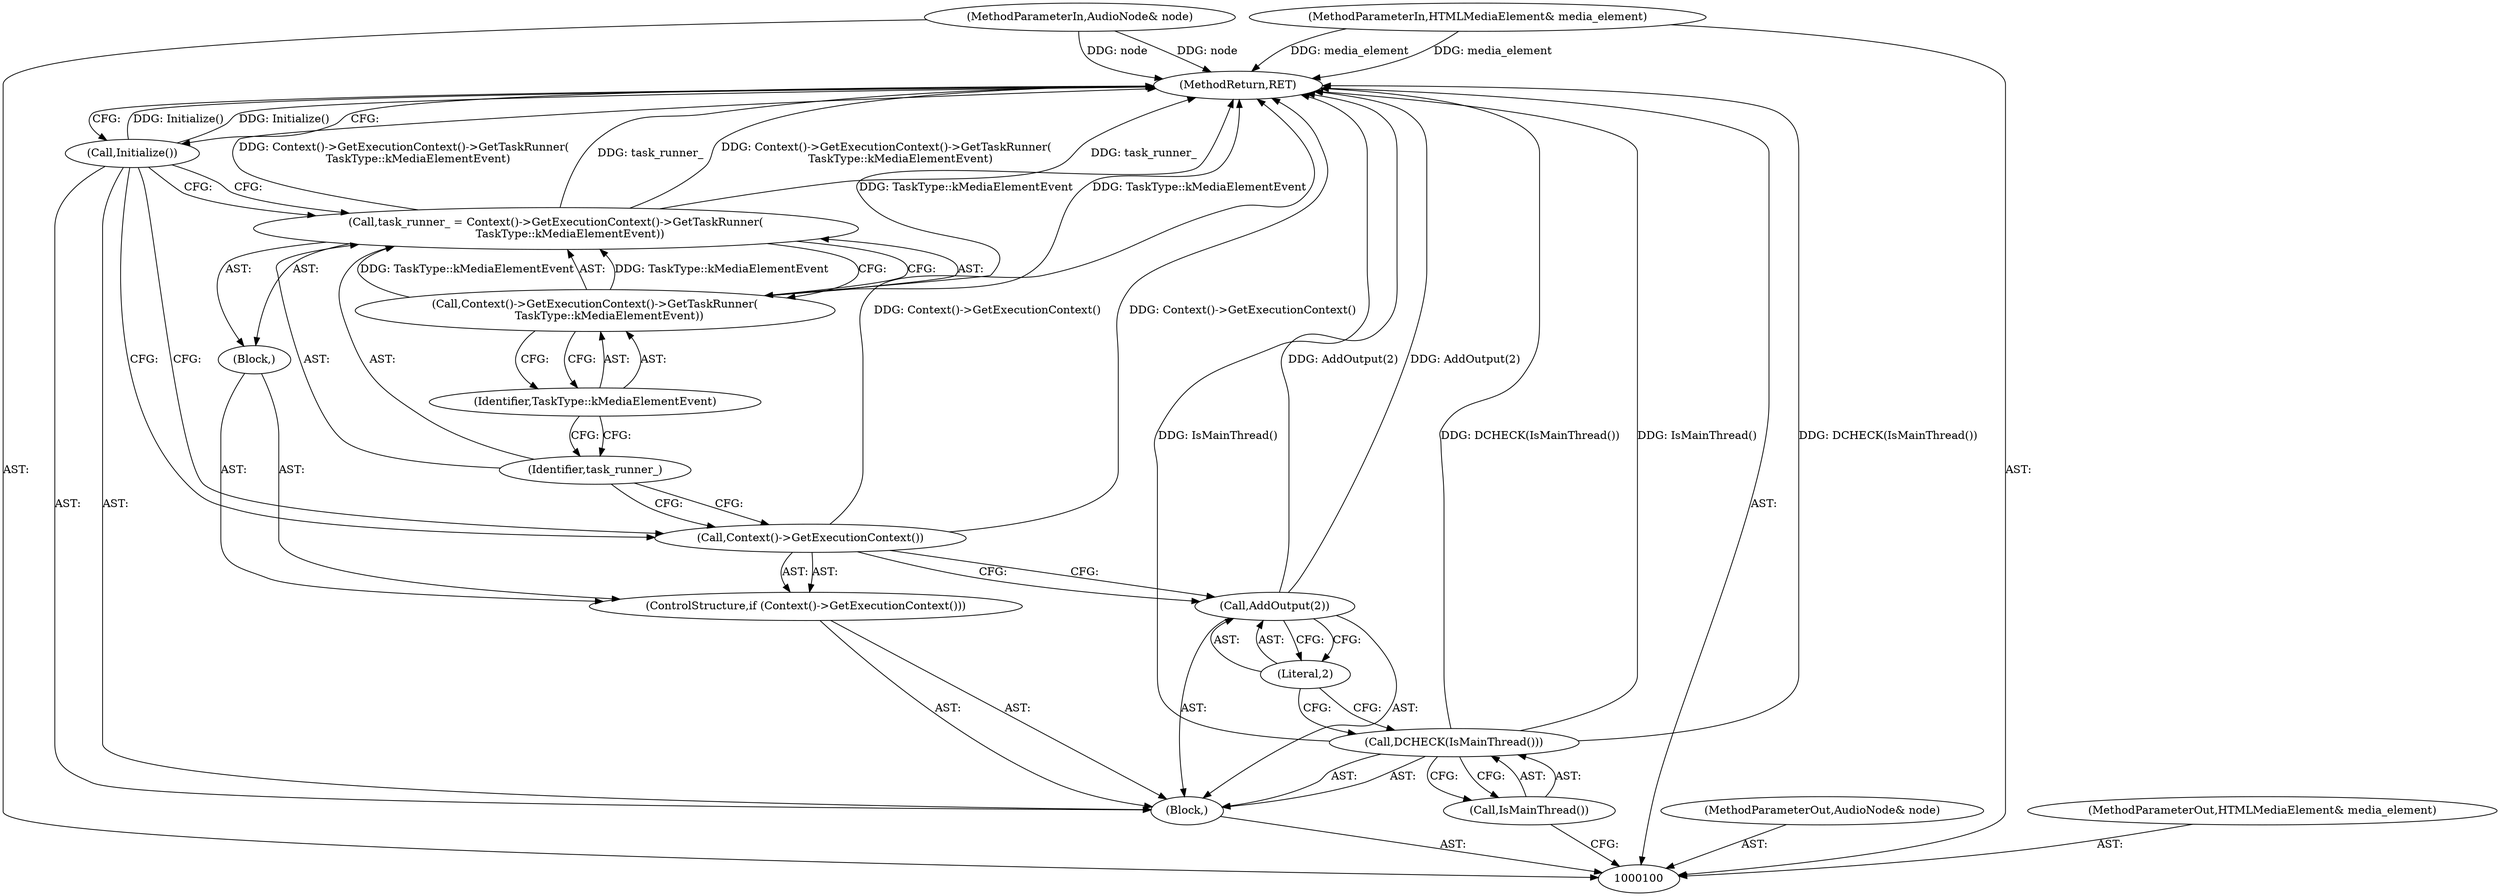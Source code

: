 digraph "0_Chrome_761c75d2d607638ff53c764b4925bcca9be601d8" {
"1000116" [label="(MethodReturn,RET)"];
"1000103" [label="(Block,)"];
"1000105" [label="(Call,IsMainThread())"];
"1000104" [label="(Call,DCHECK(IsMainThread()))"];
"1000107" [label="(Literal,2)"];
"1000106" [label="(Call,AddOutput(2))"];
"1000108" [label="(ControlStructure,if (Context()->GetExecutionContext()))"];
"1000110" [label="(Block,)"];
"1000109" [label="(Call,Context()->GetExecutionContext())"];
"1000113" [label="(Call,Context()->GetExecutionContext()->GetTaskRunner(\n        TaskType::kMediaElementEvent))"];
"1000111" [label="(Call,task_runner_ = Context()->GetExecutionContext()->GetTaskRunner(\n        TaskType::kMediaElementEvent))"];
"1000112" [label="(Identifier,task_runner_)"];
"1000114" [label="(Identifier,TaskType::kMediaElementEvent)"];
"1000115" [label="(Call,Initialize())"];
"1000101" [label="(MethodParameterIn,AudioNode& node)"];
"1000149" [label="(MethodParameterOut,AudioNode& node)"];
"1000102" [label="(MethodParameterIn,HTMLMediaElement& media_element)"];
"1000150" [label="(MethodParameterOut,HTMLMediaElement& media_element)"];
"1000116" -> "1000100"  [label="AST: "];
"1000116" -> "1000115"  [label="CFG: "];
"1000104" -> "1000116"  [label="DDG: DCHECK(IsMainThread())"];
"1000104" -> "1000116"  [label="DDG: IsMainThread()"];
"1000113" -> "1000116"  [label="DDG: TaskType::kMediaElementEvent"];
"1000115" -> "1000116"  [label="DDG: Initialize()"];
"1000102" -> "1000116"  [label="DDG: media_element"];
"1000111" -> "1000116"  [label="DDG: task_runner_"];
"1000111" -> "1000116"  [label="DDG: Context()->GetExecutionContext()->GetTaskRunner(\n        TaskType::kMediaElementEvent)"];
"1000101" -> "1000116"  [label="DDG: node"];
"1000106" -> "1000116"  [label="DDG: AddOutput(2)"];
"1000109" -> "1000116"  [label="DDG: Context()->GetExecutionContext()"];
"1000103" -> "1000100"  [label="AST: "];
"1000104" -> "1000103"  [label="AST: "];
"1000106" -> "1000103"  [label="AST: "];
"1000108" -> "1000103"  [label="AST: "];
"1000115" -> "1000103"  [label="AST: "];
"1000105" -> "1000104"  [label="AST: "];
"1000105" -> "1000100"  [label="CFG: "];
"1000104" -> "1000105"  [label="CFG: "];
"1000104" -> "1000103"  [label="AST: "];
"1000104" -> "1000105"  [label="CFG: "];
"1000105" -> "1000104"  [label="AST: "];
"1000107" -> "1000104"  [label="CFG: "];
"1000104" -> "1000116"  [label="DDG: DCHECK(IsMainThread())"];
"1000104" -> "1000116"  [label="DDG: IsMainThread()"];
"1000107" -> "1000106"  [label="AST: "];
"1000107" -> "1000104"  [label="CFG: "];
"1000106" -> "1000107"  [label="CFG: "];
"1000106" -> "1000103"  [label="AST: "];
"1000106" -> "1000107"  [label="CFG: "];
"1000107" -> "1000106"  [label="AST: "];
"1000109" -> "1000106"  [label="CFG: "];
"1000106" -> "1000116"  [label="DDG: AddOutput(2)"];
"1000108" -> "1000103"  [label="AST: "];
"1000109" -> "1000108"  [label="AST: "];
"1000110" -> "1000108"  [label="AST: "];
"1000110" -> "1000108"  [label="AST: "];
"1000111" -> "1000110"  [label="AST: "];
"1000109" -> "1000108"  [label="AST: "];
"1000109" -> "1000106"  [label="CFG: "];
"1000112" -> "1000109"  [label="CFG: "];
"1000115" -> "1000109"  [label="CFG: "];
"1000109" -> "1000116"  [label="DDG: Context()->GetExecutionContext()"];
"1000113" -> "1000111"  [label="AST: "];
"1000113" -> "1000114"  [label="CFG: "];
"1000114" -> "1000113"  [label="AST: "];
"1000111" -> "1000113"  [label="CFG: "];
"1000113" -> "1000116"  [label="DDG: TaskType::kMediaElementEvent"];
"1000113" -> "1000111"  [label="DDG: TaskType::kMediaElementEvent"];
"1000111" -> "1000110"  [label="AST: "];
"1000111" -> "1000113"  [label="CFG: "];
"1000112" -> "1000111"  [label="AST: "];
"1000113" -> "1000111"  [label="AST: "];
"1000115" -> "1000111"  [label="CFG: "];
"1000111" -> "1000116"  [label="DDG: task_runner_"];
"1000111" -> "1000116"  [label="DDG: Context()->GetExecutionContext()->GetTaskRunner(\n        TaskType::kMediaElementEvent)"];
"1000113" -> "1000111"  [label="DDG: TaskType::kMediaElementEvent"];
"1000112" -> "1000111"  [label="AST: "];
"1000112" -> "1000109"  [label="CFG: "];
"1000114" -> "1000112"  [label="CFG: "];
"1000114" -> "1000113"  [label="AST: "];
"1000114" -> "1000112"  [label="CFG: "];
"1000113" -> "1000114"  [label="CFG: "];
"1000115" -> "1000103"  [label="AST: "];
"1000115" -> "1000111"  [label="CFG: "];
"1000115" -> "1000109"  [label="CFG: "];
"1000116" -> "1000115"  [label="CFG: "];
"1000115" -> "1000116"  [label="DDG: Initialize()"];
"1000101" -> "1000100"  [label="AST: "];
"1000101" -> "1000116"  [label="DDG: node"];
"1000149" -> "1000100"  [label="AST: "];
"1000102" -> "1000100"  [label="AST: "];
"1000102" -> "1000116"  [label="DDG: media_element"];
"1000150" -> "1000100"  [label="AST: "];
}
